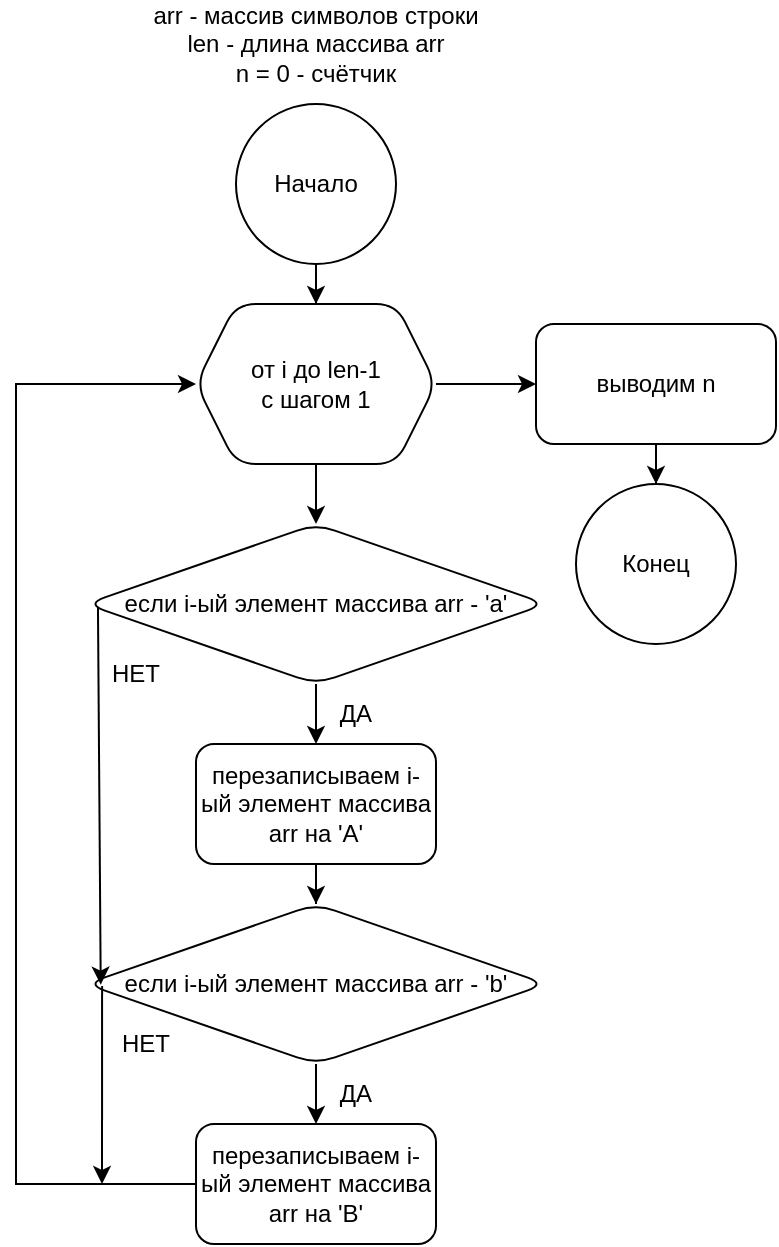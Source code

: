 <mxfile version="21.2.9" type="device">
  <diagram id="C5RBs43oDa-KdzZeNtuy" name="Page-1">
    <mxGraphModel dx="1434" dy="796" grid="1" gridSize="10" guides="1" tooltips="1" connect="1" arrows="1" fold="1" page="1" pageScale="1" pageWidth="827" pageHeight="1169" math="0" shadow="0">
      <root>
        <mxCell id="WIyWlLk6GJQsqaUBKTNV-0" />
        <mxCell id="WIyWlLk6GJQsqaUBKTNV-1" parent="WIyWlLk6GJQsqaUBKTNV-0" />
        <mxCell id="LTMEAv8-DifmFRP5Q2J6-3" value="" style="edgeStyle=orthogonalEdgeStyle;rounded=0;orthogonalLoop=1;jettySize=auto;html=1;exitX=0.5;exitY=1;exitDx=0;exitDy=0;" parent="WIyWlLk6GJQsqaUBKTNV-1" source="LTMEAv8-DifmFRP5Q2J6-16" target="LTMEAv8-DifmFRP5Q2J6-2" edge="1">
          <mxGeometry relative="1" as="geometry">
            <mxPoint x="200" y="160" as="sourcePoint" />
          </mxGeometry>
        </mxCell>
        <mxCell id="LTMEAv8-DifmFRP5Q2J6-1" value="arr - массив символов строки&lt;br&gt;len - длина массива arr&lt;br&gt;n = 0 - счётчик" style="text;html=1;strokeColor=none;fillColor=none;align=center;verticalAlign=middle;whiteSpace=wrap;rounded=0;" parent="WIyWlLk6GJQsqaUBKTNV-1" vertex="1">
          <mxGeometry x="115" y="80" width="170" height="40" as="geometry" />
        </mxCell>
        <mxCell id="LTMEAv8-DifmFRP5Q2J6-5" value="" style="edgeStyle=orthogonalEdgeStyle;rounded=0;orthogonalLoop=1;jettySize=auto;html=1;" parent="WIyWlLk6GJQsqaUBKTNV-1" source="LTMEAv8-DifmFRP5Q2J6-2" target="LTMEAv8-DifmFRP5Q2J6-4" edge="1">
          <mxGeometry relative="1" as="geometry" />
        </mxCell>
        <mxCell id="LTMEAv8-DifmFRP5Q2J6-13" value="" style="edgeStyle=orthogonalEdgeStyle;rounded=0;orthogonalLoop=1;jettySize=auto;html=1;" parent="WIyWlLk6GJQsqaUBKTNV-1" source="LTMEAv8-DifmFRP5Q2J6-2" target="LTMEAv8-DifmFRP5Q2J6-12" edge="1">
          <mxGeometry relative="1" as="geometry" />
        </mxCell>
        <mxCell id="LTMEAv8-DifmFRP5Q2J6-2" value="от i до len-1&lt;br&gt;с шагом 1" style="shape=hexagon;perimeter=hexagonPerimeter2;whiteSpace=wrap;html=1;fixedSize=1;rounded=1;" parent="WIyWlLk6GJQsqaUBKTNV-1" vertex="1">
          <mxGeometry x="140" y="230" width="120" height="80" as="geometry" />
        </mxCell>
        <mxCell id="LTMEAv8-DifmFRP5Q2J6-7" value="" style="edgeStyle=orthogonalEdgeStyle;rounded=0;orthogonalLoop=1;jettySize=auto;html=1;" parent="WIyWlLk6GJQsqaUBKTNV-1" source="LTMEAv8-DifmFRP5Q2J6-4" target="LTMEAv8-DifmFRP5Q2J6-6" edge="1">
          <mxGeometry relative="1" as="geometry" />
        </mxCell>
        <mxCell id="LTMEAv8-DifmFRP5Q2J6-4" value="если i-ый элемент массива arr - &#39;a&#39;" style="rhombus;whiteSpace=wrap;html=1;rounded=1;" parent="WIyWlLk6GJQsqaUBKTNV-1" vertex="1">
          <mxGeometry x="85" y="340" width="230" height="80" as="geometry" />
        </mxCell>
        <mxCell id="37xWUqzgAwWBnJn3jNqd-1" value="" style="edgeStyle=orthogonalEdgeStyle;rounded=0;orthogonalLoop=1;jettySize=auto;html=1;" edge="1" parent="WIyWlLk6GJQsqaUBKTNV-1" source="LTMEAv8-DifmFRP5Q2J6-6" target="37xWUqzgAwWBnJn3jNqd-0">
          <mxGeometry relative="1" as="geometry" />
        </mxCell>
        <mxCell id="LTMEAv8-DifmFRP5Q2J6-6" value="перезаписываем i-ый элемент массива arr на &#39;A&#39;" style="whiteSpace=wrap;html=1;rounded=1;" parent="WIyWlLk6GJQsqaUBKTNV-1" vertex="1">
          <mxGeometry x="140" y="450" width="120" height="60" as="geometry" />
        </mxCell>
        <mxCell id="LTMEAv8-DifmFRP5Q2J6-10" value="ДА" style="text;html=1;strokeColor=none;fillColor=none;align=center;verticalAlign=middle;whiteSpace=wrap;rounded=0;" parent="WIyWlLk6GJQsqaUBKTNV-1" vertex="1">
          <mxGeometry x="190" y="420" width="60" height="30" as="geometry" />
        </mxCell>
        <mxCell id="LTMEAv8-DifmFRP5Q2J6-15" value="" style="edgeStyle=orthogonalEdgeStyle;rounded=0;orthogonalLoop=1;jettySize=auto;html=1;" parent="WIyWlLk6GJQsqaUBKTNV-1" source="LTMEAv8-DifmFRP5Q2J6-12" target="LTMEAv8-DifmFRP5Q2J6-14" edge="1">
          <mxGeometry relative="1" as="geometry" />
        </mxCell>
        <mxCell id="LTMEAv8-DifmFRP5Q2J6-12" value="выводим n" style="whiteSpace=wrap;html=1;rounded=1;" parent="WIyWlLk6GJQsqaUBKTNV-1" vertex="1">
          <mxGeometry x="310" y="240" width="120" height="60" as="geometry" />
        </mxCell>
        <mxCell id="LTMEAv8-DifmFRP5Q2J6-14" value="Конец" style="ellipse;whiteSpace=wrap;html=1;rounded=1;" parent="WIyWlLk6GJQsqaUBKTNV-1" vertex="1">
          <mxGeometry x="330" y="320" width="80" height="80" as="geometry" />
        </mxCell>
        <mxCell id="LTMEAv8-DifmFRP5Q2J6-16" value="Начало" style="ellipse;whiteSpace=wrap;html=1;aspect=fixed;" parent="WIyWlLk6GJQsqaUBKTNV-1" vertex="1">
          <mxGeometry x="160" y="130" width="80" height="80" as="geometry" />
        </mxCell>
        <mxCell id="37xWUqzgAwWBnJn3jNqd-3" value="" style="edgeStyle=orthogonalEdgeStyle;rounded=0;orthogonalLoop=1;jettySize=auto;html=1;" edge="1" parent="WIyWlLk6GJQsqaUBKTNV-1" source="37xWUqzgAwWBnJn3jNqd-0" target="37xWUqzgAwWBnJn3jNqd-2">
          <mxGeometry relative="1" as="geometry" />
        </mxCell>
        <mxCell id="37xWUqzgAwWBnJn3jNqd-0" value="если i-ый элемент массива arr - &#39;b&#39;" style="rhombus;whiteSpace=wrap;html=1;rounded=1;" vertex="1" parent="WIyWlLk6GJQsqaUBKTNV-1">
          <mxGeometry x="85" y="530" width="230" height="80" as="geometry" />
        </mxCell>
        <mxCell id="37xWUqzgAwWBnJn3jNqd-2" value="перезаписываем i-ый элемент массива arr на &#39;B&#39;" style="whiteSpace=wrap;html=1;rounded=1;" vertex="1" parent="WIyWlLk6GJQsqaUBKTNV-1">
          <mxGeometry x="140" y="640" width="120" height="60" as="geometry" />
        </mxCell>
        <mxCell id="37xWUqzgAwWBnJn3jNqd-4" value="" style="endArrow=classic;html=1;rounded=0;entryX=0.032;entryY=0.504;entryDx=0;entryDy=0;exitX=0.026;exitY=0.517;exitDx=0;exitDy=0;exitPerimeter=0;entryPerimeter=0;" edge="1" parent="WIyWlLk6GJQsqaUBKTNV-1" source="LTMEAv8-DifmFRP5Q2J6-4" target="37xWUqzgAwWBnJn3jNqd-0">
          <mxGeometry width="50" height="50" relative="1" as="geometry">
            <mxPoint x="40" y="430" as="sourcePoint" />
            <mxPoint x="90" y="380" as="targetPoint" />
          </mxGeometry>
        </mxCell>
        <mxCell id="37xWUqzgAwWBnJn3jNqd-5" value="НЕТ" style="text;html=1;strokeColor=none;fillColor=none;align=center;verticalAlign=middle;whiteSpace=wrap;rounded=0;" vertex="1" parent="WIyWlLk6GJQsqaUBKTNV-1">
          <mxGeometry x="80" y="400" width="60" height="30" as="geometry" />
        </mxCell>
        <mxCell id="37xWUqzgAwWBnJn3jNqd-6" value="ДА" style="text;html=1;strokeColor=none;fillColor=none;align=center;verticalAlign=middle;whiteSpace=wrap;rounded=0;" vertex="1" parent="WIyWlLk6GJQsqaUBKTNV-1">
          <mxGeometry x="190" y="610" width="60" height="30" as="geometry" />
        </mxCell>
        <mxCell id="37xWUqzgAwWBnJn3jNqd-7" value="" style="endArrow=classic;html=1;rounded=0;exitX=0;exitY=0.5;exitDx=0;exitDy=0;entryX=0;entryY=0.5;entryDx=0;entryDy=0;" edge="1" parent="WIyWlLk6GJQsqaUBKTNV-1" source="37xWUqzgAwWBnJn3jNqd-2" target="LTMEAv8-DifmFRP5Q2J6-2">
          <mxGeometry width="50" height="50" relative="1" as="geometry">
            <mxPoint x="20" y="640" as="sourcePoint" />
            <mxPoint x="40" y="280" as="targetPoint" />
            <Array as="points">
              <mxPoint x="50" y="670" />
              <mxPoint x="50" y="270" />
            </Array>
          </mxGeometry>
        </mxCell>
        <mxCell id="37xWUqzgAwWBnJn3jNqd-8" value="" style="endArrow=classic;html=1;rounded=0;exitX=0.035;exitY=0.513;exitDx=0;exitDy=0;exitPerimeter=0;" edge="1" parent="WIyWlLk6GJQsqaUBKTNV-1" source="37xWUqzgAwWBnJn3jNqd-0">
          <mxGeometry width="50" height="50" relative="1" as="geometry">
            <mxPoint x="40" y="770" as="sourcePoint" />
            <mxPoint x="93" y="670" as="targetPoint" />
          </mxGeometry>
        </mxCell>
        <mxCell id="37xWUqzgAwWBnJn3jNqd-9" value="НЕТ" style="text;html=1;strokeColor=none;fillColor=none;align=center;verticalAlign=middle;whiteSpace=wrap;rounded=0;" vertex="1" parent="WIyWlLk6GJQsqaUBKTNV-1">
          <mxGeometry x="85" y="585" width="60" height="30" as="geometry" />
        </mxCell>
      </root>
    </mxGraphModel>
  </diagram>
</mxfile>
